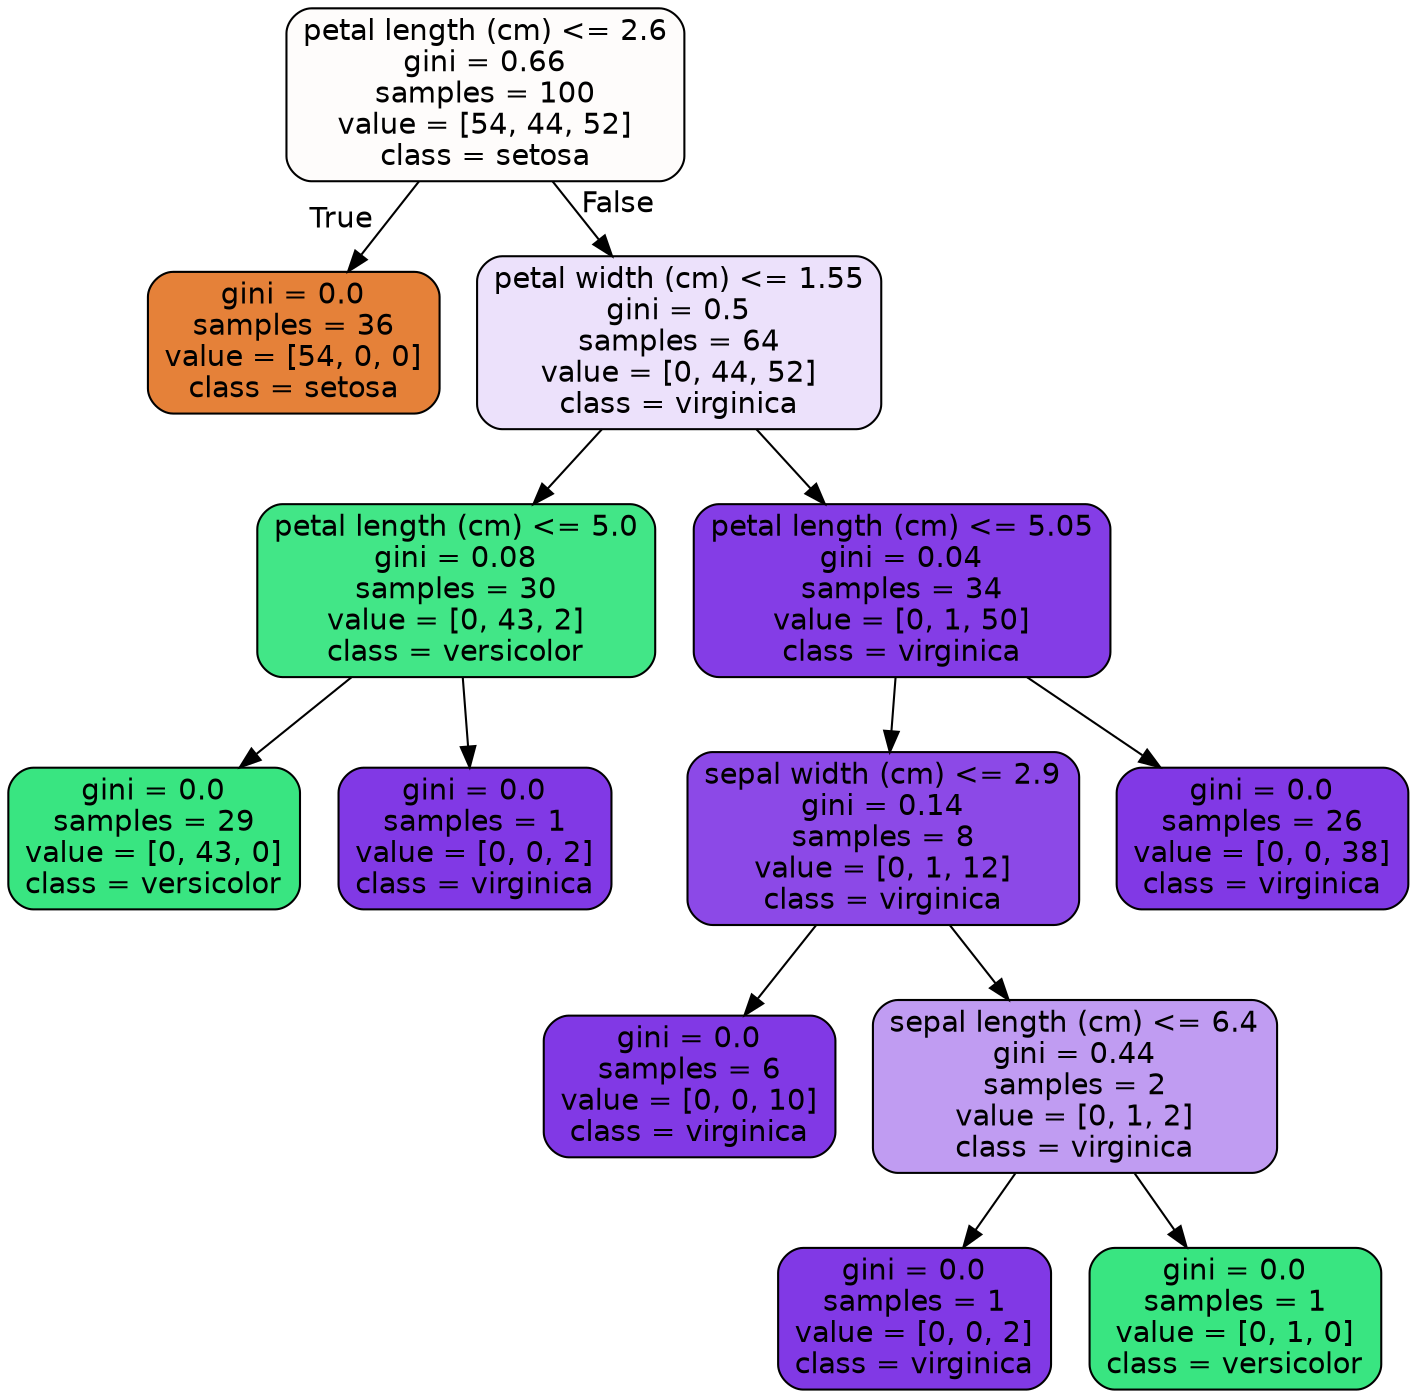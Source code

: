 digraph Tree {
node [shape=box, style="filled, rounded", color="black", fontname="helvetica"] ;
edge [fontname="helvetica"] ;
0 [label="petal length (cm) <= 2.6\ngini = 0.66\nsamples = 100\nvalue = [54, 44, 52]\nclass = setosa", fillcolor="#fefcfb"] ;
1 [label="gini = 0.0\nsamples = 36\nvalue = [54, 0, 0]\nclass = setosa", fillcolor="#e58139"] ;
0 -> 1 [labeldistance=2.5, labelangle=45, headlabel="True"] ;
2 [label="petal width (cm) <= 1.55\ngini = 0.5\nsamples = 64\nvalue = [0, 44, 52]\nclass = virginica", fillcolor="#ece1fb"] ;
0 -> 2 [labeldistance=2.5, labelangle=-45, headlabel="False"] ;
3 [label="petal length (cm) <= 5.0\ngini = 0.08\nsamples = 30\nvalue = [0, 43, 2]\nclass = versicolor", fillcolor="#42e687"] ;
2 -> 3 ;
4 [label="gini = 0.0\nsamples = 29\nvalue = [0, 43, 0]\nclass = versicolor", fillcolor="#39e581"] ;
3 -> 4 ;
5 [label="gini = 0.0\nsamples = 1\nvalue = [0, 0, 2]\nclass = virginica", fillcolor="#8139e5"] ;
3 -> 5 ;
6 [label="petal length (cm) <= 5.05\ngini = 0.04\nsamples = 34\nvalue = [0, 1, 50]\nclass = virginica", fillcolor="#843de6"] ;
2 -> 6 ;
7 [label="sepal width (cm) <= 2.9\ngini = 0.14\nsamples = 8\nvalue = [0, 1, 12]\nclass = virginica", fillcolor="#8c49e7"] ;
6 -> 7 ;
8 [label="gini = 0.0\nsamples = 6\nvalue = [0, 0, 10]\nclass = virginica", fillcolor="#8139e5"] ;
7 -> 8 ;
9 [label="sepal length (cm) <= 6.4\ngini = 0.44\nsamples = 2\nvalue = [0, 1, 2]\nclass = virginica", fillcolor="#c09cf2"] ;
7 -> 9 ;
10 [label="gini = 0.0\nsamples = 1\nvalue = [0, 0, 2]\nclass = virginica", fillcolor="#8139e5"] ;
9 -> 10 ;
11 [label="gini = 0.0\nsamples = 1\nvalue = [0, 1, 0]\nclass = versicolor", fillcolor="#39e581"] ;
9 -> 11 ;
12 [label="gini = 0.0\nsamples = 26\nvalue = [0, 0, 38]\nclass = virginica", fillcolor="#8139e5"] ;
6 -> 12 ;
}